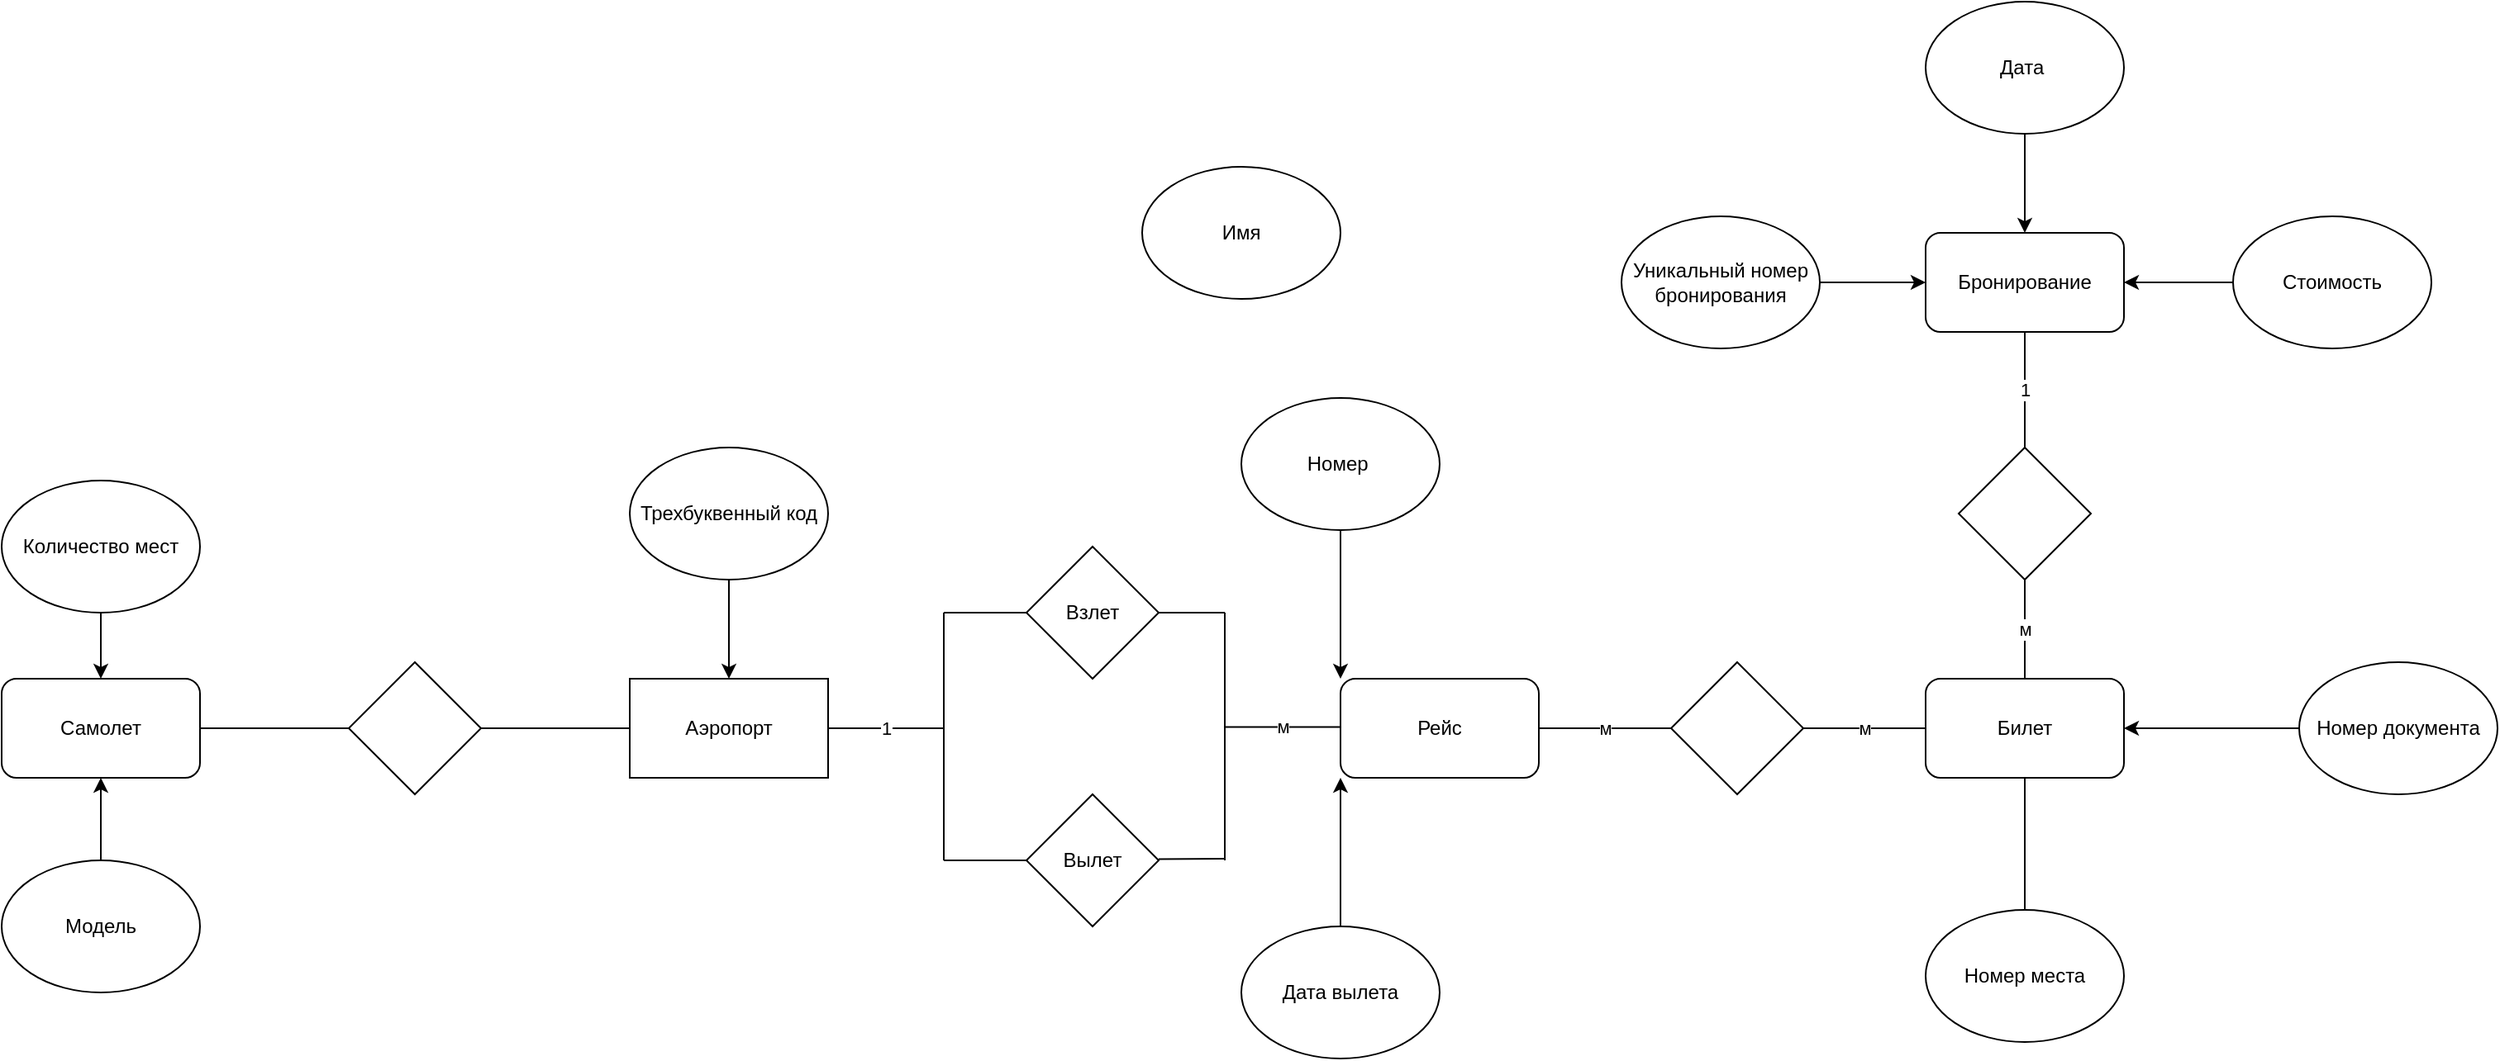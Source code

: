 <mxfile version="20.2.8" type="github">
  <diagram id="9wx6JyTRQ3IxCqDkxweB" name="Страница 1">
    <mxGraphModel dx="2084" dy="780" grid="1" gridSize="10" guides="1" tooltips="1" connect="1" arrows="1" fold="1" page="1" pageScale="1" pageWidth="827" pageHeight="1169" math="0" shadow="0">
      <root>
        <mxCell id="0" />
        <mxCell id="1" parent="0" />
        <mxCell id="8dp724j7B6rKjIRby_pD-3" value="Бронирование" style="rounded=1;whiteSpace=wrap;html=1;" parent="1" vertex="1">
          <mxGeometry x="414" y="330" width="120" height="60" as="geometry" />
        </mxCell>
        <mxCell id="8dp724j7B6rKjIRby_pD-5" value="Билет" style="rounded=1;whiteSpace=wrap;html=1;" parent="1" vertex="1">
          <mxGeometry x="414" y="600" width="120" height="60" as="geometry" />
        </mxCell>
        <mxCell id="8dp724j7B6rKjIRby_pD-9" style="edgeStyle=orthogonalEdgeStyle;rounded=0;orthogonalLoop=1;jettySize=auto;html=1;exitX=0.5;exitY=1;exitDx=0;exitDy=0;entryX=0.5;entryY=0;entryDx=0;entryDy=0;" parent="1" source="8dp724j7B6rKjIRby_pD-7" target="8dp724j7B6rKjIRby_pD-3" edge="1">
          <mxGeometry relative="1" as="geometry" />
        </mxCell>
        <mxCell id="8dp724j7B6rKjIRby_pD-7" value="Дата&amp;nbsp;" style="ellipse;whiteSpace=wrap;html=1;" parent="1" vertex="1">
          <mxGeometry x="414" y="190" width="120" height="80" as="geometry" />
        </mxCell>
        <mxCell id="8dp724j7B6rKjIRby_pD-10" style="edgeStyle=orthogonalEdgeStyle;rounded=0;orthogonalLoop=1;jettySize=auto;html=1;exitX=0;exitY=0.5;exitDx=0;exitDy=0;entryX=1;entryY=0.5;entryDx=0;entryDy=0;" parent="1" source="8dp724j7B6rKjIRby_pD-8" target="8dp724j7B6rKjIRby_pD-3" edge="1">
          <mxGeometry relative="1" as="geometry" />
        </mxCell>
        <mxCell id="8dp724j7B6rKjIRby_pD-8" value="Стоимость" style="ellipse;whiteSpace=wrap;html=1;" parent="1" vertex="1">
          <mxGeometry x="600" y="320" width="120" height="80" as="geometry" />
        </mxCell>
        <mxCell id="8dp724j7B6rKjIRby_pD-19" style="edgeStyle=orthogonalEdgeStyle;rounded=0;orthogonalLoop=1;jettySize=auto;html=1;entryX=1;entryY=0.5;entryDx=0;entryDy=0;" parent="1" source="8dp724j7B6rKjIRby_pD-12" target="8dp724j7B6rKjIRby_pD-5" edge="1">
          <mxGeometry relative="1" as="geometry" />
        </mxCell>
        <mxCell id="8dp724j7B6rKjIRby_pD-12" value="Номер документа" style="ellipse;whiteSpace=wrap;html=1;" parent="1" vertex="1">
          <mxGeometry x="640" y="590" width="120" height="80" as="geometry" />
        </mxCell>
        <mxCell id="8dp724j7B6rKjIRby_pD-14" value="Имя" style="ellipse;whiteSpace=wrap;html=1;" parent="1" vertex="1">
          <mxGeometry x="-60" y="290" width="120" height="80" as="geometry" />
        </mxCell>
        <mxCell id="8dp724j7B6rKjIRby_pD-17" style="edgeStyle=orthogonalEdgeStyle;rounded=0;orthogonalLoop=1;jettySize=auto;html=1;entryX=0;entryY=0.5;entryDx=0;entryDy=0;" parent="1" source="8dp724j7B6rKjIRby_pD-16" target="8dp724j7B6rKjIRby_pD-3" edge="1">
          <mxGeometry relative="1" as="geometry" />
        </mxCell>
        <mxCell id="8dp724j7B6rKjIRby_pD-16" value="Уникальный номер бронирования" style="ellipse;whiteSpace=wrap;html=1;" parent="1" vertex="1">
          <mxGeometry x="230" y="320" width="120" height="80" as="geometry" />
        </mxCell>
        <mxCell id="8dp724j7B6rKjIRby_pD-23" value="Рейс" style="rounded=1;whiteSpace=wrap;html=1;" parent="1" vertex="1">
          <mxGeometry x="60" y="600" width="120" height="60" as="geometry" />
        </mxCell>
        <mxCell id="8dp724j7B6rKjIRby_pD-26" style="edgeStyle=orthogonalEdgeStyle;rounded=0;orthogonalLoop=1;jettySize=auto;html=1;entryX=0;entryY=0;entryDx=0;entryDy=0;" parent="1" source="8dp724j7B6rKjIRby_pD-25" target="8dp724j7B6rKjIRby_pD-23" edge="1">
          <mxGeometry relative="1" as="geometry" />
        </mxCell>
        <mxCell id="8dp724j7B6rKjIRby_pD-25" value="Номер&amp;nbsp;" style="ellipse;whiteSpace=wrap;html=1;" parent="1" vertex="1">
          <mxGeometry y="430" width="120" height="80" as="geometry" />
        </mxCell>
        <mxCell id="8dp724j7B6rKjIRby_pD-28" style="edgeStyle=orthogonalEdgeStyle;rounded=0;orthogonalLoop=1;jettySize=auto;html=1;entryX=0;entryY=1;entryDx=0;entryDy=0;" parent="1" source="8dp724j7B6rKjIRby_pD-27" target="8dp724j7B6rKjIRby_pD-23" edge="1">
          <mxGeometry relative="1" as="geometry" />
        </mxCell>
        <mxCell id="8dp724j7B6rKjIRby_pD-27" value="Дата вылета" style="ellipse;whiteSpace=wrap;html=1;" parent="1" vertex="1">
          <mxGeometry y="750" width="120" height="80" as="geometry" />
        </mxCell>
        <mxCell id="8dp724j7B6rKjIRby_pD-29" value="Аэропорт" style="rounded=0;whiteSpace=wrap;html=1;" parent="1" vertex="1">
          <mxGeometry x="-370" y="600" width="120" height="60" as="geometry" />
        </mxCell>
        <mxCell id="8dp724j7B6rKjIRby_pD-32" style="edgeStyle=orthogonalEdgeStyle;rounded=0;orthogonalLoop=1;jettySize=auto;html=1;entryX=0.5;entryY=0;entryDx=0;entryDy=0;" parent="1" source="8dp724j7B6rKjIRby_pD-31" target="eQU85CLvtmhbO05ulc1L-20" edge="1">
          <mxGeometry relative="1" as="geometry" />
        </mxCell>
        <mxCell id="8dp724j7B6rKjIRby_pD-31" value="Количество мест" style="ellipse;whiteSpace=wrap;html=1;" parent="1" vertex="1">
          <mxGeometry x="-750" y="480" width="120" height="80" as="geometry" />
        </mxCell>
        <mxCell id="8dp724j7B6rKjIRby_pD-33" value="" style="rhombus;whiteSpace=wrap;html=1;" parent="1" vertex="1">
          <mxGeometry x="434" y="460" width="80" height="80" as="geometry" />
        </mxCell>
        <mxCell id="8dp724j7B6rKjIRby_pD-34" value="1" style="endArrow=none;html=1;rounded=0;entryX=0.5;entryY=1;entryDx=0;entryDy=0;exitX=0.5;exitY=0;exitDx=0;exitDy=0;" parent="1" source="8dp724j7B6rKjIRby_pD-33" target="8dp724j7B6rKjIRby_pD-3" edge="1">
          <mxGeometry width="50" height="50" relative="1" as="geometry">
            <mxPoint x="350" y="490" as="sourcePoint" />
            <mxPoint x="400" y="440" as="targetPoint" />
          </mxGeometry>
        </mxCell>
        <mxCell id="8dp724j7B6rKjIRby_pD-35" value="м" style="endArrow=none;html=1;rounded=0;entryX=0.5;entryY=1;entryDx=0;entryDy=0;exitX=0.5;exitY=0;exitDx=0;exitDy=0;" parent="1" source="8dp724j7B6rKjIRby_pD-5" target="8dp724j7B6rKjIRby_pD-33" edge="1">
          <mxGeometry width="50" height="50" relative="1" as="geometry">
            <mxPoint x="270" y="590" as="sourcePoint" />
            <mxPoint x="320" y="540" as="targetPoint" />
          </mxGeometry>
        </mxCell>
        <mxCell id="8dp724j7B6rKjIRby_pD-36" value="" style="rhombus;whiteSpace=wrap;html=1;" parent="1" vertex="1">
          <mxGeometry x="260" y="590" width="80" height="80" as="geometry" />
        </mxCell>
        <mxCell id="8dp724j7B6rKjIRby_pD-37" value="м" style="endArrow=none;html=1;rounded=0;entryX=0;entryY=0.5;entryDx=0;entryDy=0;exitX=1;exitY=0.5;exitDx=0;exitDy=0;" parent="1" source="8dp724j7B6rKjIRby_pD-23" target="8dp724j7B6rKjIRby_pD-36" edge="1">
          <mxGeometry width="50" height="50" relative="1" as="geometry">
            <mxPoint x="110" y="770" as="sourcePoint" />
            <mxPoint x="160" y="720" as="targetPoint" />
          </mxGeometry>
        </mxCell>
        <mxCell id="8dp724j7B6rKjIRby_pD-38" value="м" style="endArrow=none;html=1;rounded=0;entryX=0;entryY=0.5;entryDx=0;entryDy=0;exitX=1;exitY=0.5;exitDx=0;exitDy=0;" parent="1" source="8dp724j7B6rKjIRby_pD-36" target="8dp724j7B6rKjIRby_pD-5" edge="1">
          <mxGeometry width="50" height="50" relative="1" as="geometry">
            <mxPoint x="340" y="720" as="sourcePoint" />
            <mxPoint x="390" y="670" as="targetPoint" />
          </mxGeometry>
        </mxCell>
        <mxCell id="8dp724j7B6rKjIRby_pD-39" value="Взлет" style="rhombus;whiteSpace=wrap;html=1;" parent="1" vertex="1">
          <mxGeometry x="-130" y="520" width="80" height="80" as="geometry" />
        </mxCell>
        <mxCell id="eQU85CLvtmhbO05ulc1L-1" value="Вылет" style="rhombus;whiteSpace=wrap;html=1;" vertex="1" parent="1">
          <mxGeometry x="-130" y="670" width="80" height="80" as="geometry" />
        </mxCell>
        <mxCell id="eQU85CLvtmhbO05ulc1L-2" value="1" style="endArrow=none;html=1;rounded=0;entryX=1;entryY=0.5;entryDx=0;entryDy=0;" edge="1" parent="1" target="8dp724j7B6rKjIRby_pD-29">
          <mxGeometry width="50" height="50" relative="1" as="geometry">
            <mxPoint x="-180" y="630" as="sourcePoint" />
            <mxPoint x="-170" y="650" as="targetPoint" />
          </mxGeometry>
        </mxCell>
        <mxCell id="eQU85CLvtmhbO05ulc1L-3" value="" style="endArrow=none;html=1;rounded=0;" edge="1" parent="1">
          <mxGeometry width="50" height="50" relative="1" as="geometry">
            <mxPoint x="-180" y="630" as="sourcePoint" />
            <mxPoint x="-180" y="560" as="targetPoint" />
          </mxGeometry>
        </mxCell>
        <mxCell id="eQU85CLvtmhbO05ulc1L-4" value="" style="endArrow=none;html=1;rounded=0;entryX=0;entryY=0.5;entryDx=0;entryDy=0;" edge="1" parent="1" target="8dp724j7B6rKjIRby_pD-39">
          <mxGeometry width="50" height="50" relative="1" as="geometry">
            <mxPoint x="-180" y="560" as="sourcePoint" />
            <mxPoint x="-150" y="480" as="targetPoint" />
          </mxGeometry>
        </mxCell>
        <mxCell id="eQU85CLvtmhbO05ulc1L-5" value="" style="endArrow=none;html=1;rounded=0;" edge="1" parent="1">
          <mxGeometry width="50" height="50" relative="1" as="geometry">
            <mxPoint x="-180" y="710" as="sourcePoint" />
            <mxPoint x="-180" y="630" as="targetPoint" />
          </mxGeometry>
        </mxCell>
        <mxCell id="eQU85CLvtmhbO05ulc1L-6" value="" style="endArrow=none;html=1;rounded=0;entryX=0;entryY=0.5;entryDx=0;entryDy=0;" edge="1" parent="1" target="eQU85CLvtmhbO05ulc1L-1">
          <mxGeometry width="50" height="50" relative="1" as="geometry">
            <mxPoint x="-180" y="710" as="sourcePoint" />
            <mxPoint x="-170" y="750" as="targetPoint" />
          </mxGeometry>
        </mxCell>
        <mxCell id="eQU85CLvtmhbO05ulc1L-8" value="" style="endArrow=none;html=1;rounded=0;" edge="1" parent="1">
          <mxGeometry width="50" height="50" relative="1" as="geometry">
            <mxPoint x="-10" y="630" as="sourcePoint" />
            <mxPoint x="-10" y="560" as="targetPoint" />
          </mxGeometry>
        </mxCell>
        <mxCell id="eQU85CLvtmhbO05ulc1L-10" value="" style="endArrow=none;html=1;rounded=0;" edge="1" parent="1">
          <mxGeometry width="50" height="50" relative="1" as="geometry">
            <mxPoint x="-10" y="710" as="sourcePoint" />
            <mxPoint x="-10" y="630" as="targetPoint" />
          </mxGeometry>
        </mxCell>
        <mxCell id="eQU85CLvtmhbO05ulc1L-11" value="" style="endArrow=none;html=1;rounded=0;" edge="1" parent="1">
          <mxGeometry width="50" height="50" relative="1" as="geometry">
            <mxPoint x="-50" y="709.29" as="sourcePoint" />
            <mxPoint x="-10" y="709" as="targetPoint" />
          </mxGeometry>
        </mxCell>
        <mxCell id="eQU85CLvtmhbO05ulc1L-12" value="м" style="endArrow=none;html=1;rounded=0;entryX=1;entryY=0.5;entryDx=0;entryDy=0;" edge="1" parent="1">
          <mxGeometry width="50" height="50" relative="1" as="geometry">
            <mxPoint x="60" y="629.29" as="sourcePoint" />
            <mxPoint x="-10" y="629.29" as="targetPoint" />
          </mxGeometry>
        </mxCell>
        <mxCell id="eQU85CLvtmhbO05ulc1L-13" value="" style="endArrow=none;html=1;rounded=0;exitX=1;exitY=0.5;exitDx=0;exitDy=0;" edge="1" parent="1" source="8dp724j7B6rKjIRby_pD-39">
          <mxGeometry width="50" height="50" relative="1" as="geometry">
            <mxPoint x="-160" y="500" as="sourcePoint" />
            <mxPoint x="-10" y="560" as="targetPoint" />
          </mxGeometry>
        </mxCell>
        <mxCell id="eQU85CLvtmhbO05ulc1L-17" style="edgeStyle=none;rounded=0;orthogonalLoop=1;jettySize=auto;html=1;entryX=0.5;entryY=1;entryDx=0;entryDy=0;" edge="1" parent="1" source="eQU85CLvtmhbO05ulc1L-16" target="eQU85CLvtmhbO05ulc1L-20">
          <mxGeometry relative="1" as="geometry" />
        </mxCell>
        <mxCell id="eQU85CLvtmhbO05ulc1L-16" value="Модель" style="ellipse;whiteSpace=wrap;html=1;" vertex="1" parent="1">
          <mxGeometry x="-750" y="710" width="120" height="80" as="geometry" />
        </mxCell>
        <mxCell id="eQU85CLvtmhbO05ulc1L-18" value="Номер места" style="ellipse;whiteSpace=wrap;html=1;" vertex="1" parent="1">
          <mxGeometry x="414" y="740" width="120" height="80" as="geometry" />
        </mxCell>
        <mxCell id="eQU85CLvtmhbO05ulc1L-19" value="" style="endArrow=none;html=1;rounded=0;entryX=0.5;entryY=1;entryDx=0;entryDy=0;exitX=0.5;exitY=0;exitDx=0;exitDy=0;" edge="1" parent="1" source="eQU85CLvtmhbO05ulc1L-18" target="8dp724j7B6rKjIRby_pD-5">
          <mxGeometry width="50" height="50" relative="1" as="geometry">
            <mxPoint x="300" y="740" as="sourcePoint" />
            <mxPoint x="350" y="690" as="targetPoint" />
          </mxGeometry>
        </mxCell>
        <mxCell id="eQU85CLvtmhbO05ulc1L-20" value="Самолет" style="rounded=1;whiteSpace=wrap;html=1;" vertex="1" parent="1">
          <mxGeometry x="-750" y="600" width="120" height="60" as="geometry" />
        </mxCell>
        <mxCell id="eQU85CLvtmhbO05ulc1L-23" style="edgeStyle=none;rounded=0;orthogonalLoop=1;jettySize=auto;html=1;entryX=0.5;entryY=0;entryDx=0;entryDy=0;" edge="1" parent="1" source="eQU85CLvtmhbO05ulc1L-22" target="8dp724j7B6rKjIRby_pD-29">
          <mxGeometry relative="1" as="geometry" />
        </mxCell>
        <mxCell id="eQU85CLvtmhbO05ulc1L-22" value="Трехбуквенный код" style="ellipse;whiteSpace=wrap;html=1;" vertex="1" parent="1">
          <mxGeometry x="-370" y="460" width="120" height="80" as="geometry" />
        </mxCell>
        <mxCell id="eQU85CLvtmhbO05ulc1L-24" value="" style="rhombus;whiteSpace=wrap;html=1;" vertex="1" parent="1">
          <mxGeometry x="-540" y="590" width="80" height="80" as="geometry" />
        </mxCell>
        <mxCell id="eQU85CLvtmhbO05ulc1L-25" value="" style="endArrow=none;html=1;rounded=0;entryX=0;entryY=0.5;entryDx=0;entryDy=0;exitX=1;exitY=0.5;exitDx=0;exitDy=0;" edge="1" parent="1" source="eQU85CLvtmhbO05ulc1L-20" target="eQU85CLvtmhbO05ulc1L-24">
          <mxGeometry width="50" height="50" relative="1" as="geometry">
            <mxPoint x="-620" y="720" as="sourcePoint" />
            <mxPoint x="-570" y="670" as="targetPoint" />
          </mxGeometry>
        </mxCell>
        <mxCell id="eQU85CLvtmhbO05ulc1L-26" value="" style="endArrow=none;html=1;rounded=0;entryX=0;entryY=0.5;entryDx=0;entryDy=0;exitX=1;exitY=0.5;exitDx=0;exitDy=0;" edge="1" parent="1" source="eQU85CLvtmhbO05ulc1L-24" target="8dp724j7B6rKjIRby_pD-29">
          <mxGeometry width="50" height="50" relative="1" as="geometry">
            <mxPoint x="-530" y="790" as="sourcePoint" />
            <mxPoint x="-480" y="740" as="targetPoint" />
          </mxGeometry>
        </mxCell>
      </root>
    </mxGraphModel>
  </diagram>
</mxfile>
